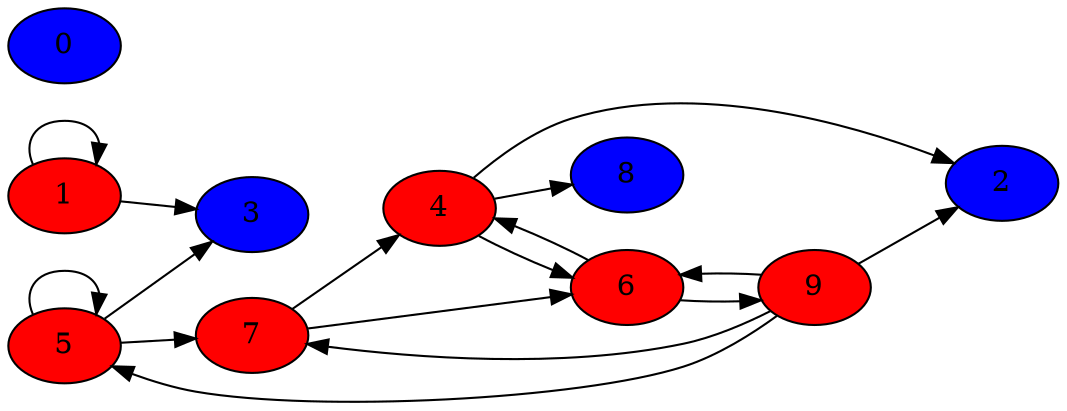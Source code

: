 digraph RedBlue {
rankdir=LR;
node [style=filled];
1 [fillcolor=red];
4 [fillcolor=red];
5 [fillcolor=red];
7 [fillcolor=red];
6 [fillcolor=red];
9 [fillcolor=red];
0 [fillcolor=blue];
2 [fillcolor=blue];
3 [fillcolor=blue];
8 [fillcolor=blue];

1 -> 1 -> 3;
0;
5 -> 5 -> 3;
5 -> 7 -> 4 -> 8;
7 -> 6 -> 4 -> 2;
4 -> 6 -> 9 -> 6;
9 -> 5;
9 -> 7;
9 -> 2;
}